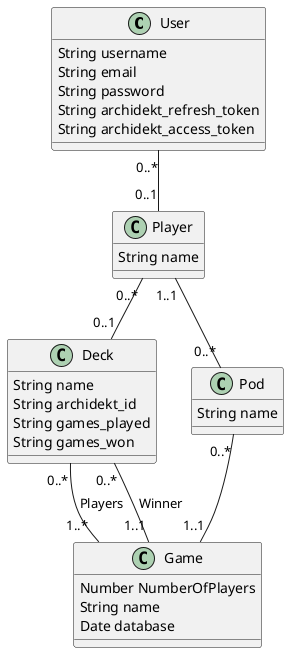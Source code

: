 @startuml mcd

Class User {
    String username
    String email
    String password
    String archidekt_refresh_token
    String archidekt_access_token

}

Class Player {
    String name
}

Class Deck {
    String name
    String archidekt_id
    String games_played
    String games_won
    
}

Class Game {
    Number NumberOfPlayers
    String name
    Date database
}

Class Pod {
    String name
}

User "0..*" -- "0..1" Player
Player "1..1" -- "0..*" Pod
Player "0..*" -- "0..1" Deck
Pod "0..*" -- "1..1" Game
Deck "0..*" -- "1..*" Game : Players
Deck "0..*" -- "1..1" Game : Winner
